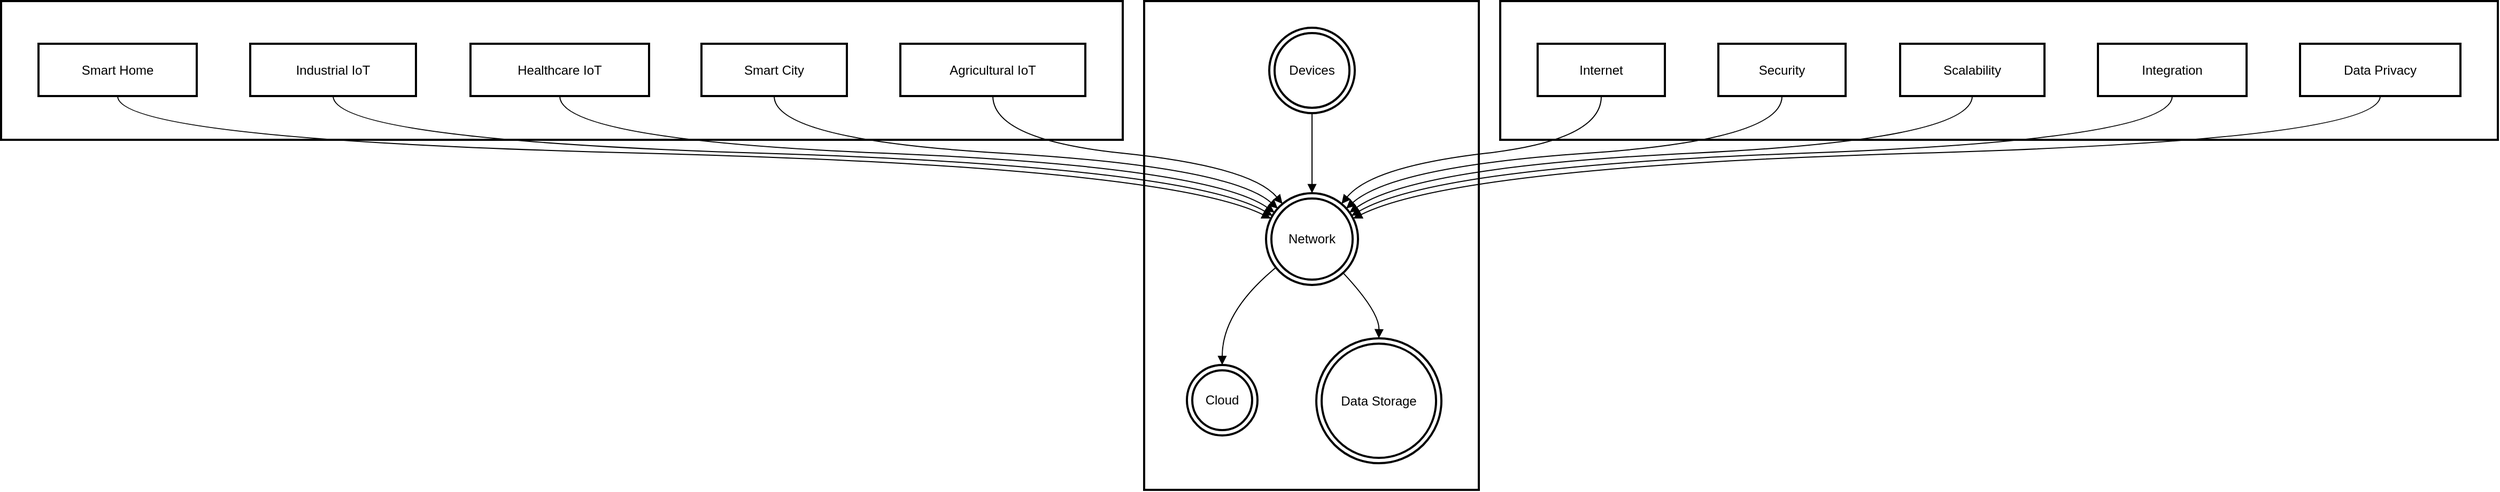 <mxfile version="25.0.3">
  <diagram name="Strona-1" id="pO3Ius0E6ooV1T9n7opP">
    <mxGraphModel>
      <root>
        <mxCell id="0" />
        <mxCell id="1" parent="0" />
        <mxCell id="2" value="Challenges" style="whiteSpace=wrap;strokeWidth=2;" vertex="1" parent="1">
          <mxGeometry x="1410" y="8" width="933" height="130" as="geometry" />
        </mxCell>
        <mxCell id="3" value="IoT Applications" style="whiteSpace=wrap;strokeWidth=2;" vertex="1" parent="1">
          <mxGeometry x="8" y="8" width="1049" height="130" as="geometry" />
        </mxCell>
        <mxCell id="4" value="IoT" style="whiteSpace=wrap;strokeWidth=2;" vertex="1" parent="1">
          <mxGeometry x="1077" y="8" width="313" height="458" as="geometry" />
        </mxCell>
        <mxCell id="5" value="Devices" style="ellipse;shape=doubleEllipse;aspect=fixed;strokeWidth=2;whiteSpace=wrap;" vertex="1" parent="1">
          <mxGeometry x="1194" y="33" width="80" height="80" as="geometry" />
        </mxCell>
        <mxCell id="6" value="Network" style="ellipse;shape=doubleEllipse;aspect=fixed;strokeWidth=2;whiteSpace=wrap;" vertex="1" parent="1">
          <mxGeometry x="1191" y="188" width="86" height="86" as="geometry" />
        </mxCell>
        <mxCell id="7" value="Cloud" style="ellipse;shape=doubleEllipse;aspect=fixed;strokeWidth=2;whiteSpace=wrap;" vertex="1" parent="1">
          <mxGeometry x="1117" y="349" width="66" height="66" as="geometry" />
        </mxCell>
        <mxCell id="8" value="Data Storage" style="ellipse;shape=doubleEllipse;aspect=fixed;strokeWidth=2;whiteSpace=wrap;" vertex="1" parent="1">
          <mxGeometry x="1238" y="324" width="117" height="117" as="geometry" />
        </mxCell>
        <mxCell id="9" value="Smart Home" style="whiteSpace=wrap;strokeWidth=2;" vertex="1" parent="1">
          <mxGeometry x="43" y="48" width="148" height="49" as="geometry" />
        </mxCell>
        <mxCell id="10" value="Industrial IoT" style="whiteSpace=wrap;strokeWidth=2;" vertex="1" parent="1">
          <mxGeometry x="241" y="48" width="155" height="49" as="geometry" />
        </mxCell>
        <mxCell id="11" value="Healthcare IoT" style="whiteSpace=wrap;strokeWidth=2;" vertex="1" parent="1">
          <mxGeometry x="447" y="48" width="167" height="49" as="geometry" />
        </mxCell>
        <mxCell id="12" value="Smart City" style="whiteSpace=wrap;strokeWidth=2;" vertex="1" parent="1">
          <mxGeometry x="663" y="48" width="136" height="49" as="geometry" />
        </mxCell>
        <mxCell id="13" value="Agricultural IoT" style="whiteSpace=wrap;strokeWidth=2;" vertex="1" parent="1">
          <mxGeometry x="849" y="48" width="173" height="49" as="geometry" />
        </mxCell>
        <mxCell id="14" value="Internet" style="whiteSpace=wrap;strokeWidth=2;" vertex="1" parent="1">
          <mxGeometry x="1445" y="48" width="119" height="49" as="geometry" />
        </mxCell>
        <mxCell id="15" value="Security" style="whiteSpace=wrap;strokeWidth=2;" vertex="1" parent="1">
          <mxGeometry x="1614" y="48" width="119" height="49" as="geometry" />
        </mxCell>
        <mxCell id="16" value="Scalability" style="whiteSpace=wrap;strokeWidth=2;" vertex="1" parent="1">
          <mxGeometry x="1784" y="48" width="135" height="49" as="geometry" />
        </mxCell>
        <mxCell id="17" value="Integration" style="whiteSpace=wrap;strokeWidth=2;" vertex="1" parent="1">
          <mxGeometry x="1969" y="48" width="139" height="49" as="geometry" />
        </mxCell>
        <mxCell id="18" value="Data Privacy" style="whiteSpace=wrap;strokeWidth=2;" vertex="1" parent="1">
          <mxGeometry x="2158" y="48" width="150" height="49" as="geometry" />
        </mxCell>
        <mxCell id="19" value="" style="curved=1;startArrow=none;endArrow=block;exitX=0.5;exitY=0.99;entryX=0.5;entryY=0;" edge="1" parent="1" source="5" target="6">
          <mxGeometry relative="1" as="geometry">
            <Array as="points" />
          </mxGeometry>
        </mxCell>
        <mxCell id="20" value="" style="curved=1;startArrow=none;endArrow=block;exitX=0;exitY=0.9;entryX=0.5;entryY=0;" edge="1" parent="1" source="6" target="7">
          <mxGeometry relative="1" as="geometry">
            <Array as="points">
              <mxPoint x="1150" y="299" />
            </Array>
          </mxGeometry>
        </mxCell>
        <mxCell id="21" value="" style="curved=1;startArrow=none;endArrow=block;exitX=0.96;exitY=1;entryX=0.5;entryY=0;" edge="1" parent="1" source="6" target="8">
          <mxGeometry relative="1" as="geometry">
            <Array as="points">
              <mxPoint x="1297" y="299" />
            </Array>
          </mxGeometry>
        </mxCell>
        <mxCell id="22" value="" style="curved=1;startArrow=none;endArrow=block;exitX=0.5;exitY=1.01;entryX=0;entryY=0.25;" edge="1" parent="1" source="9" target="6">
          <mxGeometry relative="1" as="geometry">
            <Array as="points">
              <mxPoint x="117" y="138" />
              <mxPoint x="1097" y="163" />
            </Array>
          </mxGeometry>
        </mxCell>
        <mxCell id="23" value="" style="curved=1;startArrow=none;endArrow=block;exitX=0.5;exitY=1.01;entryX=0;entryY=0.2;" edge="1" parent="1" source="10" target="6">
          <mxGeometry relative="1" as="geometry">
            <Array as="points">
              <mxPoint x="319" y="138" />
              <mxPoint x="1117" y="163" />
            </Array>
          </mxGeometry>
        </mxCell>
        <mxCell id="24" value="" style="curved=1;startArrow=none;endArrow=block;exitX=0.5;exitY=1.01;entryX=0;entryY=0.14;" edge="1" parent="1" source="11" target="6">
          <mxGeometry relative="1" as="geometry">
            <Array as="points">
              <mxPoint x="530" y="138" />
              <mxPoint x="1137" y="163" />
            </Array>
          </mxGeometry>
        </mxCell>
        <mxCell id="25" value="" style="curved=1;startArrow=none;endArrow=block;exitX=0.5;exitY=1.01;entryX=0;entryY=0.05;" edge="1" parent="1" source="12" target="6">
          <mxGeometry relative="1" as="geometry">
            <Array as="points">
              <mxPoint x="731" y="138" />
              <mxPoint x="1157" y="163" />
            </Array>
          </mxGeometry>
        </mxCell>
        <mxCell id="26" value="" style="curved=1;startArrow=none;endArrow=block;exitX=0.5;exitY=1.01;entryX=0.08;entryY=0;" edge="1" parent="1" source="13" target="6">
          <mxGeometry relative="1" as="geometry">
            <Array as="points">
              <mxPoint x="936" y="138" />
              <mxPoint x="1177" y="163" />
            </Array>
          </mxGeometry>
        </mxCell>
        <mxCell id="27" value="" style="curved=1;startArrow=none;endArrow=block;exitX=0.5;exitY=1.01;entryX=0.92;entryY=0;" edge="1" parent="1" source="14" target="6">
          <mxGeometry relative="1" as="geometry">
            <Array as="points">
              <mxPoint x="1505" y="138" />
              <mxPoint x="1290" y="163" />
            </Array>
          </mxGeometry>
        </mxCell>
        <mxCell id="28" value="" style="curved=1;startArrow=none;endArrow=block;exitX=0.5;exitY=1.01;entryX=1;entryY=0.05;" edge="1" parent="1" source="15" target="6">
          <mxGeometry relative="1" as="geometry">
            <Array as="points">
              <mxPoint x="1674" y="138" />
              <mxPoint x="1310" y="163" />
            </Array>
          </mxGeometry>
        </mxCell>
        <mxCell id="29" value="" style="curved=1;startArrow=none;endArrow=block;exitX=0.5;exitY=1.01;entryX=1;entryY=0.14;" edge="1" parent="1" source="16" target="6">
          <mxGeometry relative="1" as="geometry">
            <Array as="points">
              <mxPoint x="1851" y="138" />
              <mxPoint x="1330" y="163" />
            </Array>
          </mxGeometry>
        </mxCell>
        <mxCell id="30" value="" style="curved=1;startArrow=none;endArrow=block;exitX=0.5;exitY=1.01;entryX=1;entryY=0.2;" edge="1" parent="1" source="17" target="6">
          <mxGeometry relative="1" as="geometry">
            <Array as="points">
              <mxPoint x="2039" y="138" />
              <mxPoint x="1350" y="163" />
            </Array>
          </mxGeometry>
        </mxCell>
        <mxCell id="31" value="" style="curved=1;startArrow=none;endArrow=block;exitX=0.5;exitY=1.01;entryX=1;entryY=0.25;" edge="1" parent="1" source="18" target="6">
          <mxGeometry relative="1" as="geometry">
            <Array as="points">
              <mxPoint x="2233" y="138" />
              <mxPoint x="1370" y="163" />
            </Array>
          </mxGeometry>
        </mxCell>
      </root>
    </mxGraphModel>
  </diagram>
</mxfile>

